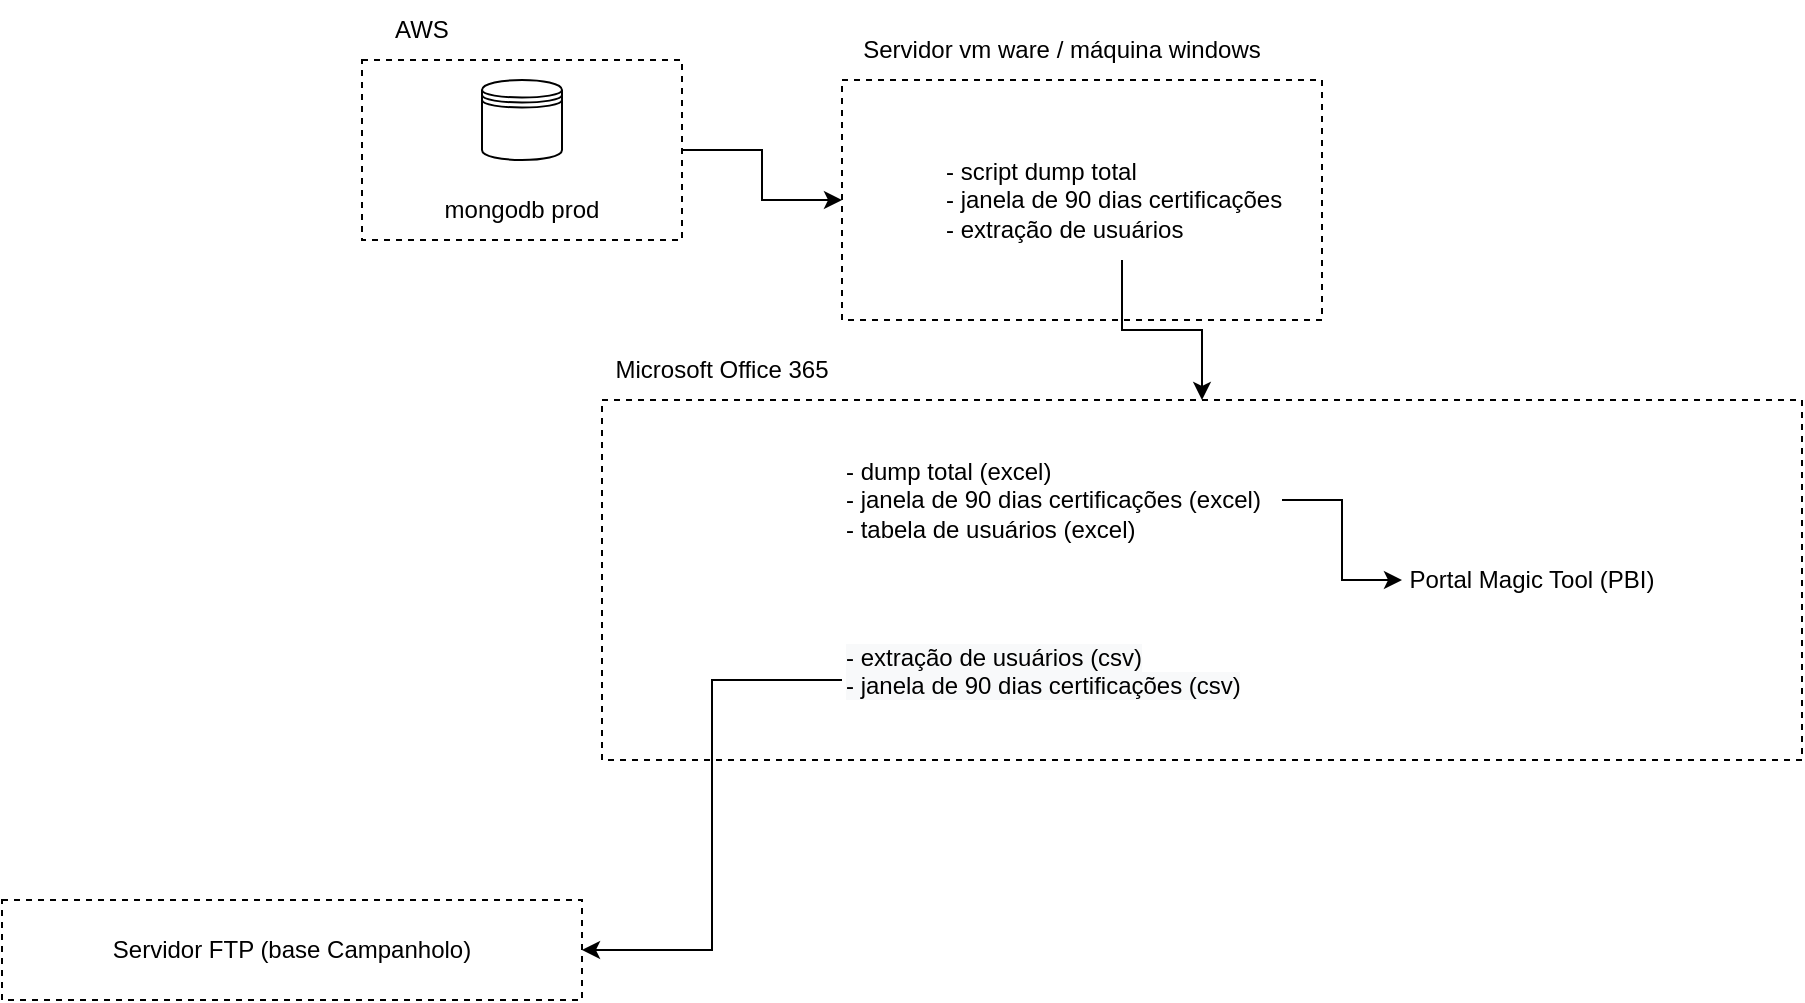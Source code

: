 <mxfile version="20.5.0" type="github"><diagram id="0vWQftw7_p9p4BI9Y5C2" name="Página-1"><mxGraphModel dx="1609" dy="473" grid="1" gridSize="10" guides="1" tooltips="1" connect="1" arrows="1" fold="1" page="1" pageScale="1" pageWidth="827" pageHeight="1169" math="0" shadow="0"><root><mxCell id="0"/><mxCell id="1" parent="0"/><mxCell id="x2forfzr9VGJjKUft8eY-7" style="edgeStyle=orthogonalEdgeStyle;rounded=0;orthogonalLoop=1;jettySize=auto;html=1;exitX=1;exitY=0.5;exitDx=0;exitDy=0;" edge="1" parent="1" source="x2forfzr9VGJjKUft8eY-1" target="x2forfzr9VGJjKUft8eY-5"><mxGeometry relative="1" as="geometry"/></mxCell><mxCell id="x2forfzr9VGJjKUft8eY-1" value="" style="rounded=0;whiteSpace=wrap;html=1;dashed=1;" vertex="1" parent="1"><mxGeometry x="80" y="70" width="160" height="90" as="geometry"/></mxCell><mxCell id="x2forfzr9VGJjKUft8eY-2" value="" style="shape=datastore;whiteSpace=wrap;html=1;" vertex="1" parent="1"><mxGeometry x="140" y="80" width="40" height="40" as="geometry"/></mxCell><mxCell id="x2forfzr9VGJjKUft8eY-3" value="AWS" style="text;html=1;strokeColor=none;fillColor=none;align=center;verticalAlign=middle;whiteSpace=wrap;rounded=0;" vertex="1" parent="1"><mxGeometry x="80" y="40" width="60" height="30" as="geometry"/></mxCell><mxCell id="x2forfzr9VGJjKUft8eY-4" value="mongodb prod" style="text;html=1;strokeColor=none;fillColor=none;align=center;verticalAlign=middle;whiteSpace=wrap;rounded=0;" vertex="1" parent="1"><mxGeometry x="120" y="130" width="80" height="30" as="geometry"/></mxCell><mxCell id="x2forfzr9VGJjKUft8eY-5" value="" style="rounded=0;whiteSpace=wrap;html=1;dashed=1;" vertex="1" parent="1"><mxGeometry x="320" y="80" width="240" height="120" as="geometry"/></mxCell><mxCell id="x2forfzr9VGJjKUft8eY-17" style="edgeStyle=orthogonalEdgeStyle;rounded=0;orthogonalLoop=1;jettySize=auto;html=1;exitX=0.5;exitY=1;exitDx=0;exitDy=0;entryX=0.5;entryY=0;entryDx=0;entryDy=0;" edge="1" parent="1" source="x2forfzr9VGJjKUft8eY-6" target="x2forfzr9VGJjKUft8eY-9"><mxGeometry relative="1" as="geometry"/></mxCell><mxCell id="x2forfzr9VGJjKUft8eY-6" value="- script dump total&lt;br&gt;- janela de 90 dias certificações&lt;br&gt;- extração de usuários" style="text;html=1;strokeColor=none;fillColor=none;align=left;verticalAlign=middle;whiteSpace=wrap;rounded=0;" vertex="1" parent="1"><mxGeometry x="370" y="110" width="180" height="60" as="geometry"/></mxCell><mxCell id="x2forfzr9VGJjKUft8eY-8" value="Servidor vm ware / máquina windows" style="text;html=1;strokeColor=none;fillColor=none;align=center;verticalAlign=middle;whiteSpace=wrap;rounded=0;" vertex="1" parent="1"><mxGeometry x="320" y="50" width="220" height="30" as="geometry"/></mxCell><mxCell id="x2forfzr9VGJjKUft8eY-9" value="" style="rounded=0;whiteSpace=wrap;html=1;dashed=1;" vertex="1" parent="1"><mxGeometry x="200" y="240" width="600" height="180" as="geometry"/></mxCell><mxCell id="x2forfzr9VGJjKUft8eY-13" style="edgeStyle=orthogonalEdgeStyle;rounded=0;orthogonalLoop=1;jettySize=auto;html=1;exitX=1;exitY=0.5;exitDx=0;exitDy=0;entryX=0;entryY=0.5;entryDx=0;entryDy=0;" edge="1" parent="1" source="x2forfzr9VGJjKUft8eY-10" target="x2forfzr9VGJjKUft8eY-12"><mxGeometry relative="1" as="geometry"/></mxCell><mxCell id="x2forfzr9VGJjKUft8eY-10" value="- dump total (excel)&lt;br&gt;- janela de 90 dias certificações (excel)&lt;br&gt;- tabela de usuários (excel)" style="text;html=1;strokeColor=none;fillColor=none;align=left;verticalAlign=middle;whiteSpace=wrap;rounded=0;" vertex="1" parent="1"><mxGeometry x="320" y="255" width="220" height="70" as="geometry"/></mxCell><mxCell id="x2forfzr9VGJjKUft8eY-11" value="&lt;span style=&quot;color: rgb(0, 0, 0); font-family: Helvetica; font-size: 12px; font-style: normal; font-variant-ligatures: normal; font-variant-caps: normal; font-weight: 400; letter-spacing: normal; orphans: 2; text-align: left; text-indent: 0px; text-transform: none; widows: 2; word-spacing: 0px; -webkit-text-stroke-width: 0px; background-color: rgb(248, 249, 250); text-decoration-thickness: initial; text-decoration-style: initial; text-decoration-color: initial; float: none; display: inline !important;&quot;&gt;- extração de usuários (csv)&lt;/span&gt;&lt;br style=&quot;color: rgb(0, 0, 0); font-family: Helvetica; font-size: 12px; font-style: normal; font-variant-ligatures: normal; font-variant-caps: normal; font-weight: 400; letter-spacing: normal; orphans: 2; text-align: left; text-indent: 0px; text-transform: none; widows: 2; word-spacing: 0px; -webkit-text-stroke-width: 0px; background-color: rgb(248, 249, 250); text-decoration-thickness: initial; text-decoration-style: initial; text-decoration-color: initial;&quot;&gt;&lt;span style=&quot;color: rgb(0, 0, 0); font-family: Helvetica; font-size: 12px; font-style: normal; font-variant-ligatures: normal; font-variant-caps: normal; font-weight: 400; letter-spacing: normal; orphans: 2; text-align: left; text-indent: 0px; text-transform: none; widows: 2; word-spacing: 0px; -webkit-text-stroke-width: 0px; background-color: rgb(248, 249, 250); text-decoration-thickness: initial; text-decoration-style: initial; text-decoration-color: initial; float: none; display: inline !important;&quot;&gt;- janela de 90 dias certificações (csv)&lt;/span&gt;" style="text;whiteSpace=wrap;html=1;" vertex="1" parent="1"><mxGeometry x="320" y="355" width="230" height="50" as="geometry"/></mxCell><mxCell id="x2forfzr9VGJjKUft8eY-12" value="Portal Magic Tool (PBI)" style="text;html=1;strokeColor=none;fillColor=none;align=center;verticalAlign=middle;whiteSpace=wrap;rounded=0;" vertex="1" parent="1"><mxGeometry x="600" y="295" width="130" height="70" as="geometry"/></mxCell><mxCell id="x2forfzr9VGJjKUft8eY-14" value="Servidor FTP (base Campanholo)" style="rounded=0;whiteSpace=wrap;html=1;dashed=1;" vertex="1" parent="1"><mxGeometry x="-100" y="490" width="290" height="50" as="geometry"/></mxCell><mxCell id="x2forfzr9VGJjKUft8eY-16" style="edgeStyle=orthogonalEdgeStyle;rounded=0;orthogonalLoop=1;jettySize=auto;html=1;exitX=0;exitY=0.5;exitDx=0;exitDy=0;entryX=1;entryY=0.5;entryDx=0;entryDy=0;" edge="1" parent="1" source="x2forfzr9VGJjKUft8eY-11" target="x2forfzr9VGJjKUft8eY-14"><mxGeometry relative="1" as="geometry"><mxPoint x="330" y="390" as="sourcePoint"/><mxPoint x="200" y="525" as="targetPoint"/></mxGeometry></mxCell><mxCell id="x2forfzr9VGJjKUft8eY-18" value="Microsoft Office 365" style="text;html=1;strokeColor=none;fillColor=none;align=center;verticalAlign=middle;whiteSpace=wrap;rounded=0;" vertex="1" parent="1"><mxGeometry x="200" y="210" width="120" height="30" as="geometry"/></mxCell></root></mxGraphModel></diagram></mxfile>